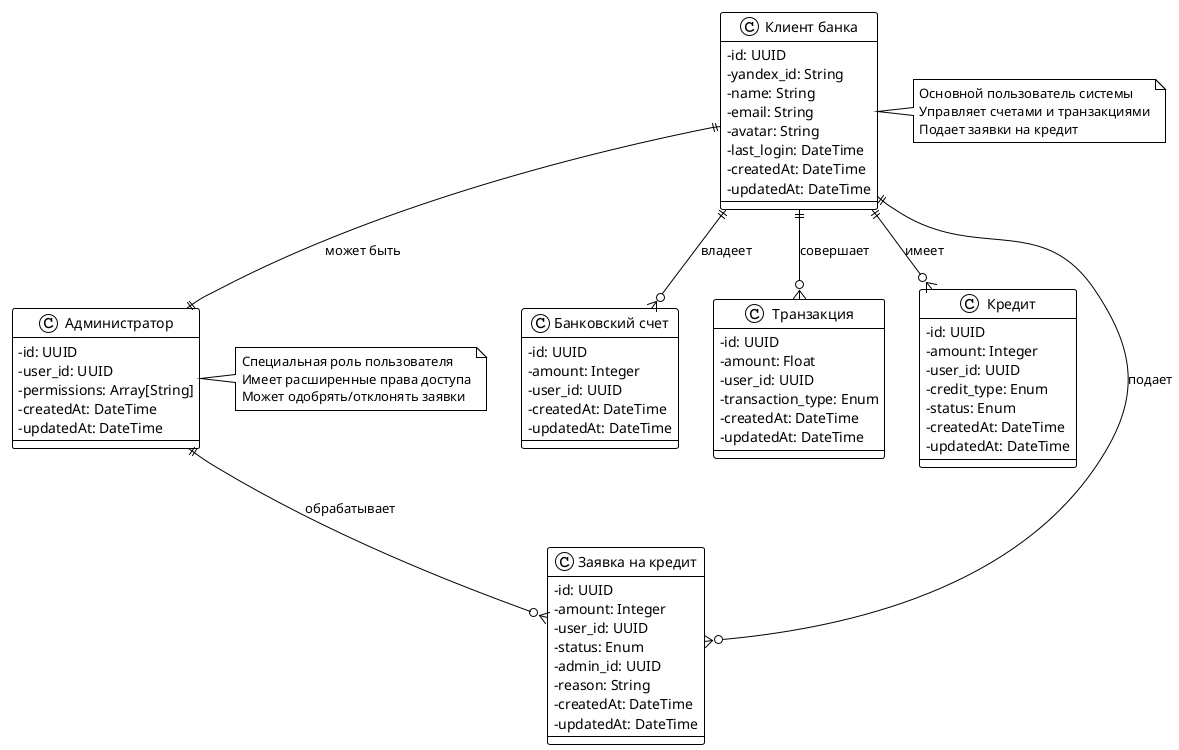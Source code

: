 @startuml Банковская система - Диаграмма классов

!theme plain
skinparam classAttributeIconSize 0

' Основные классы системы
class "Клиент банка" as Client {
  - id: UUID
  - yandex_id: String
  - name: String
  - email: String
  - avatar: String
  - last_login: DateTime
  - createdAt: DateTime
  - updatedAt: DateTime
}

class "Банковский счет" as Account {
  - id: UUID
  - amount: Integer
  - user_id: UUID
  - createdAt: DateTime
  - updatedAt: DateTime
}

class "Транзакция" as Transaction {
  - id: UUID
  - amount: Float
  - user_id: UUID
  - transaction_type: Enum
  - createdAt: DateTime
  - updatedAt: DateTime
}

class "Кредит" as Credit {
  - id: UUID
  - amount: Integer
  - user_id: UUID
  - credit_type: Enum
  - status: Enum
  - createdAt: DateTime
  - updatedAt: DateTime
}

class "Заявка на кредит" as CreditRequest {
  - id: UUID
  - amount: Integer
  - user_id: UUID
  - status: Enum
  - admin_id: UUID
  - reason: String
  - createdAt: DateTime
  - updatedAt: DateTime
}

class "Администратор" as Admin {
  - id: UUID
  - user_id: UUID
  - permissions: Array[String]
  - createdAt: DateTime
  - updatedAt: DateTime
}

' Связи между классами
Client ||--o{ Account : "владеет"
Client ||--o{ Transaction : "совершает"
Client ||--o{ Credit : "имеет"
Client ||--o{ CreditRequest : "подает"
Client ||--|| Admin : "может быть"

Admin ||--o{ CreditRequest : "обрабатывает"

' Настройки отображения
note right of Client
  Основной пользователь системы
  Управляет счетами и транзакциями
  Подает заявки на кредит
end note

note right of Admin
  Специальная роль пользователя
  Имеет расширенные права доступа
  Может одобрять/отклонять заявки
end note

@enduml
